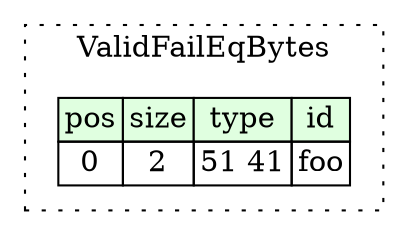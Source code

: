 digraph {
	rankdir=LR;
	node [shape=plaintext];
	subgraph cluster__valid_fail_eq_bytes {
		label="ValidFailEqBytes";
		graph[style=dotted];

		valid_fail_eq_bytes__seq [label=<<TABLE BORDER="0" CELLBORDER="1" CELLSPACING="0">
			<TR><TD BGCOLOR="#E0FFE0">pos</TD><TD BGCOLOR="#E0FFE0">size</TD><TD BGCOLOR="#E0FFE0">type</TD><TD BGCOLOR="#E0FFE0">id</TD></TR>
			<TR><TD PORT="foo_pos">0</TD><TD PORT="foo_size">2</TD><TD>51 41</TD><TD PORT="foo_type">foo</TD></TR>
		</TABLE>>];
	}
}
